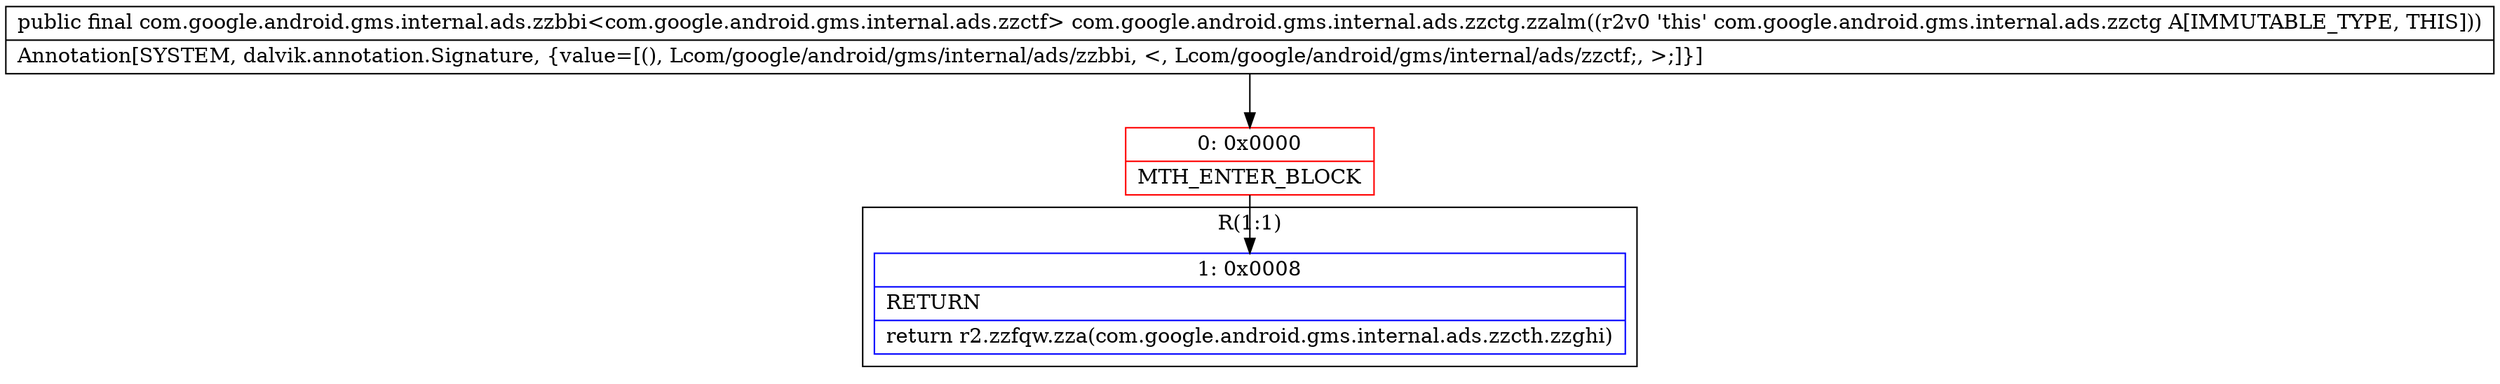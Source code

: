 digraph "CFG forcom.google.android.gms.internal.ads.zzctg.zzalm()Lcom\/google\/android\/gms\/internal\/ads\/zzbbi;" {
subgraph cluster_Region_567053253 {
label = "R(1:1)";
node [shape=record,color=blue];
Node_1 [shape=record,label="{1\:\ 0x0008|RETURN\l|return r2.zzfqw.zza(com.google.android.gms.internal.ads.zzcth.zzghi)\l}"];
}
Node_0 [shape=record,color=red,label="{0\:\ 0x0000|MTH_ENTER_BLOCK\l}"];
MethodNode[shape=record,label="{public final com.google.android.gms.internal.ads.zzbbi\<com.google.android.gms.internal.ads.zzctf\> com.google.android.gms.internal.ads.zzctg.zzalm((r2v0 'this' com.google.android.gms.internal.ads.zzctg A[IMMUTABLE_TYPE, THIS]))  | Annotation[SYSTEM, dalvik.annotation.Signature, \{value=[(), Lcom\/google\/android\/gms\/internal\/ads\/zzbbi, \<, Lcom\/google\/android\/gms\/internal\/ads\/zzctf;, \>;]\}]\l}"];
MethodNode -> Node_0;
Node_0 -> Node_1;
}

